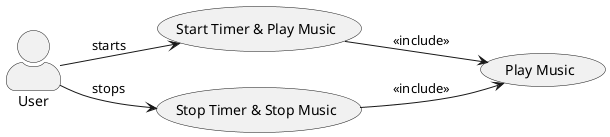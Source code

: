 @startuml MeditationAppUseCase

skinparam actorStyle awesome
left to right direction

"User" as user
"Start Timer & Play Music" as (startTimerPlayMusic)
"Stop Timer & Stop Music" as (stopTimerStopMusic)
"Play Music" as (playMusic)

(stopTimerStopMusic) --> (playMusic) : <<include>>
(startTimerPlayMusic) --> (playMusic) : <<include>>

user --> (startTimerPlayMusic) : starts
user --> (stopTimerStopMusic) : stops

@enduml
